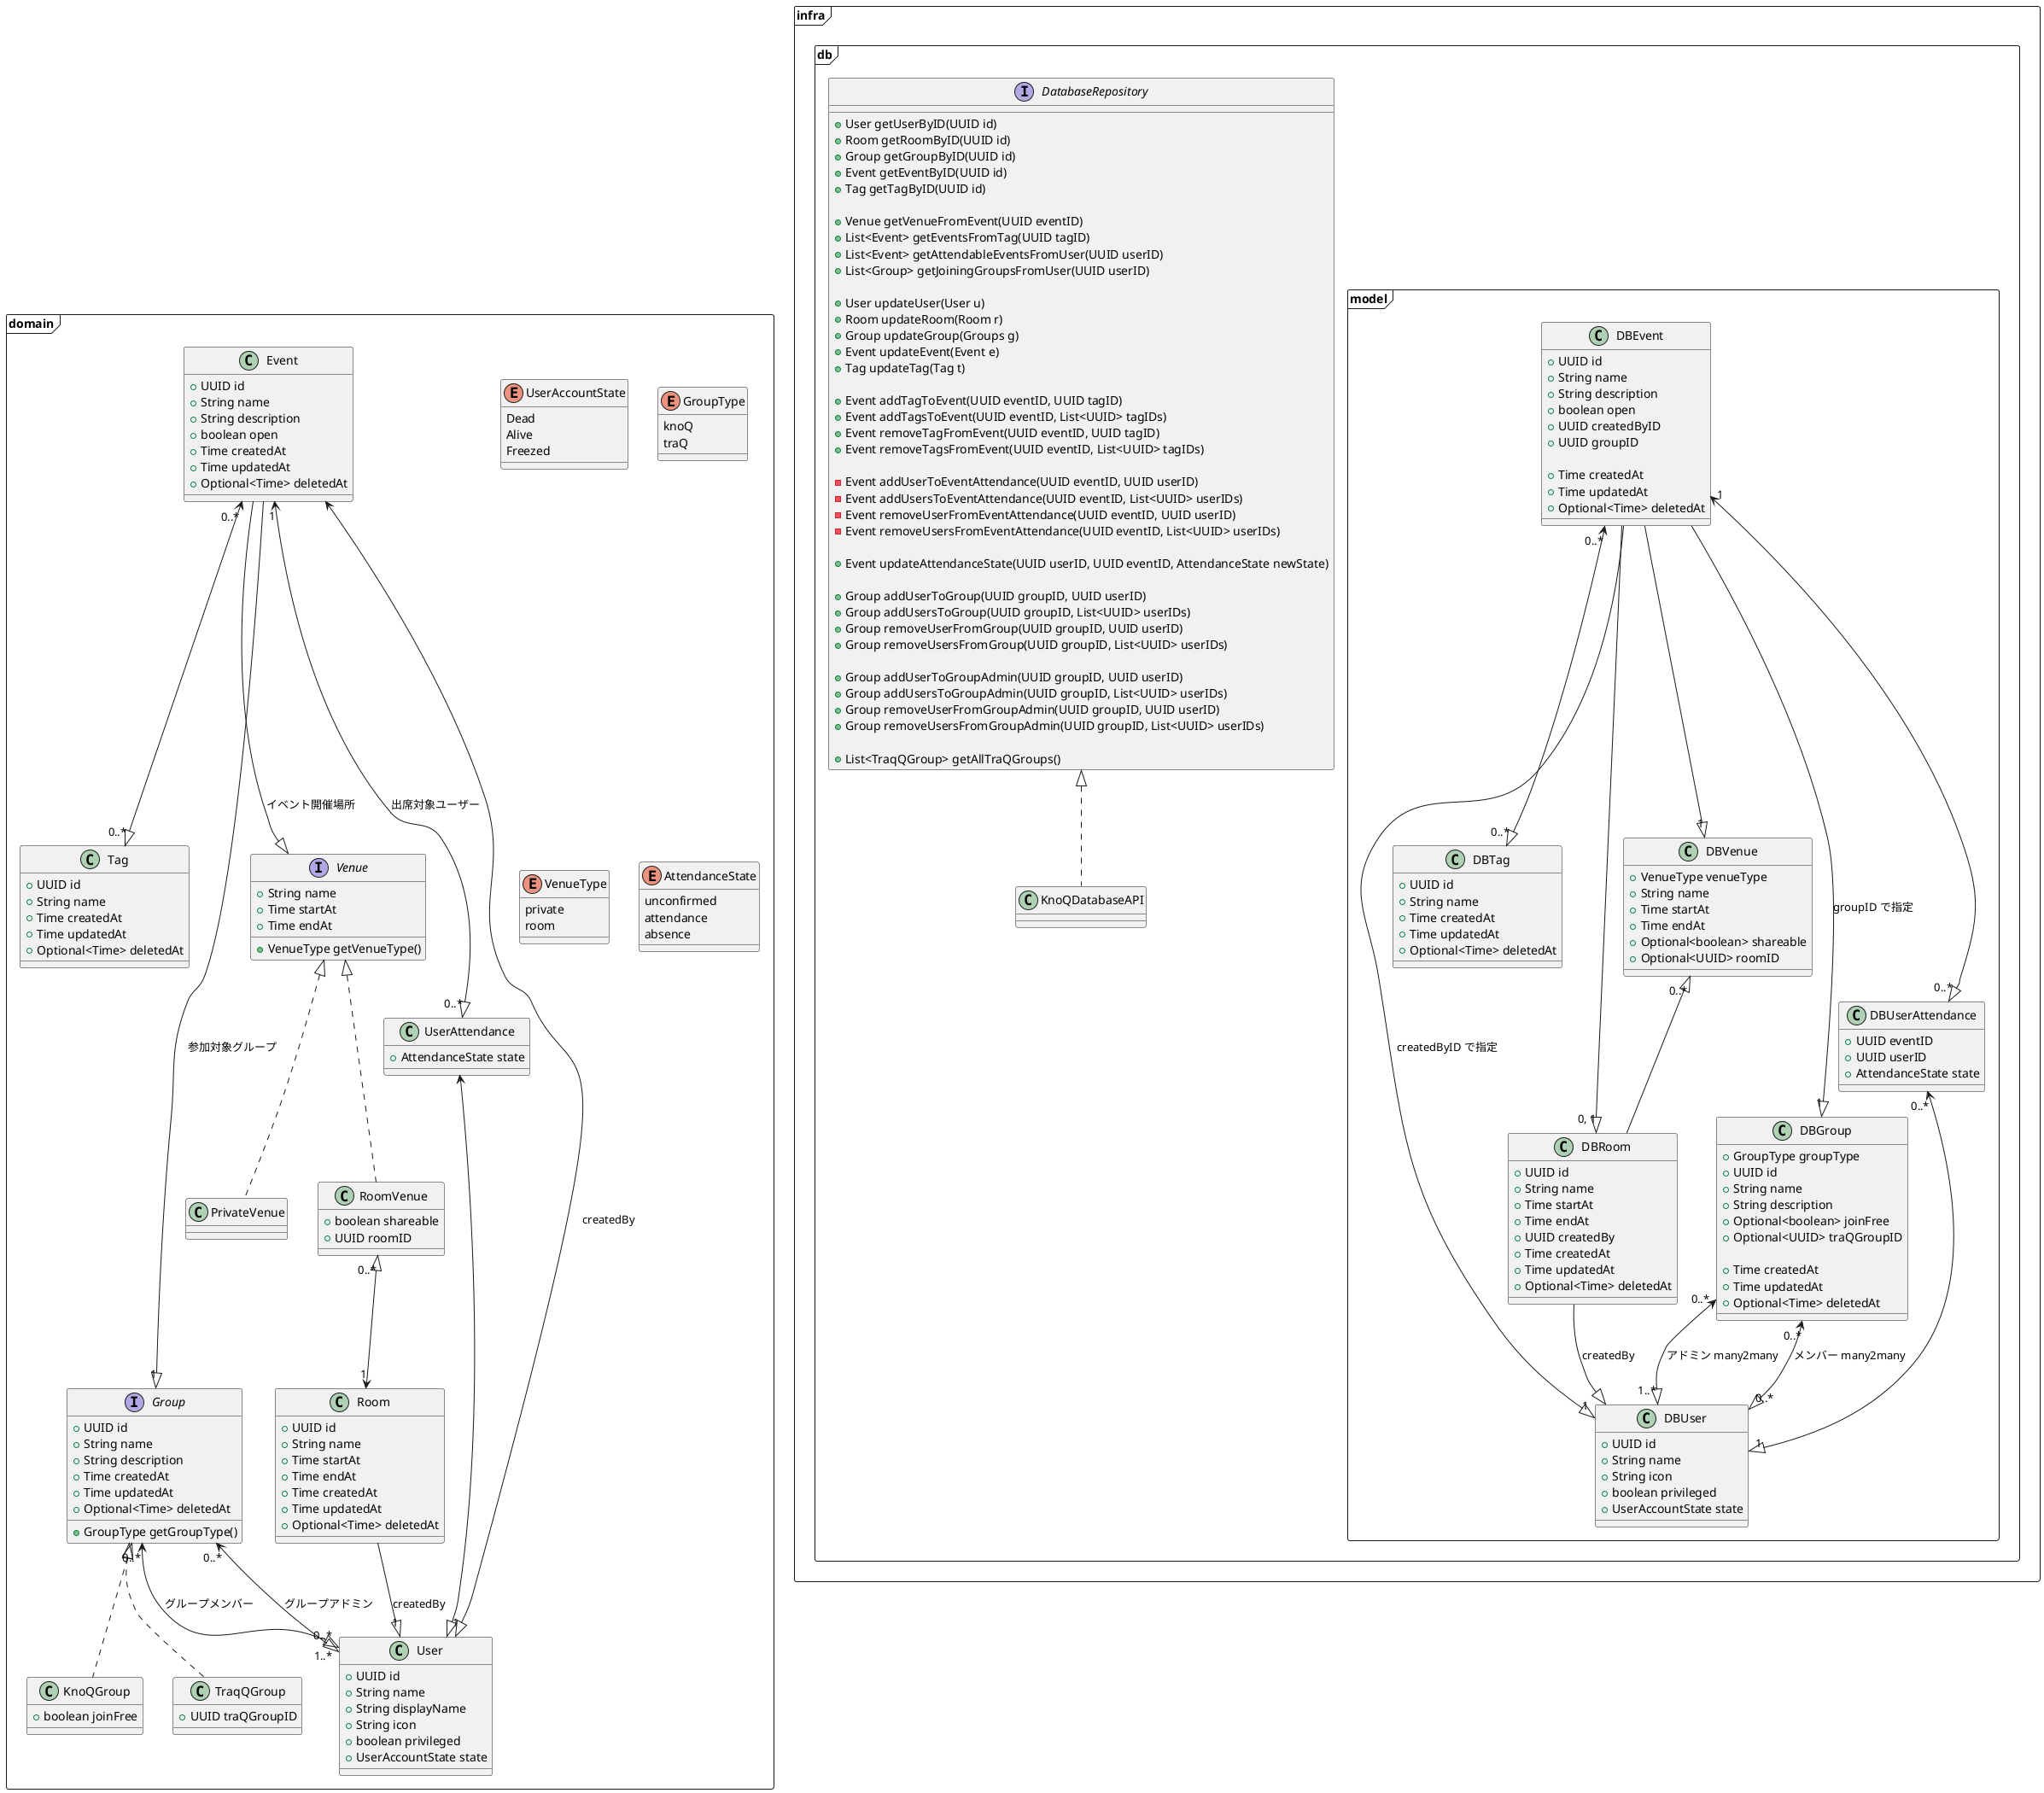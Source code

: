 @startuml backend

package domain <<Frame>> {
    enum UserAccountState {
        Dead
        Alive
        Freezed
    }

    class User {
        + UUID id
        + String name
        + String displayName
        + String icon
        + boolean privileged
        + UserAccountState state
    }

    class Tag {
        + UUID id
        + String name
        + Time createdAt
        + Time updatedAt
        + Optional<Time> deletedAt
    }

    class Room {
        + UUID id
        + String name
        + Time startAt
        + Time endAt
        + Time createdAt
        + Time updatedAt
        + Optional<Time> deletedAt
    }

    class Event {
        + UUID id
        + String name
        + String description
        ' グループ外の人でも参加できる
        + boolean open
        + Time createdAt
        + Time updatedAt
        + Optional<Time> deletedAt
    }

    enum GroupType {
        knoQ
        traQ
    }

    interface Group {
        + UUID id
        + String name
        + String description
        + Time createdAt
        + Time updatedAt
        + Optional<Time> deletedAt

        + GroupType getGroupType()
    }

    class KnoQGroup implements Group {
        + boolean joinFree
    }

    class TraqQGroup implements Group {
        + UUID traQGroupID
    }

    enum VenueType {
        private
        room
    }

    ' id はいらない．
    ' Venue 単体で指定することは想定していない (イベントありき)
    interface Venue {
        + String name
        + Time startAt
        + Time endAt

        + VenueType getVenueType()
    }

    ' Discord や Zoom など
    class PrivateVenue implements Venue {}

    ' Room
    class RoomVenue implements Venue {
        + boolean shareable
        + UUID roomID
    }

' ここから内部クラス
    ' class EventTag {
    '     + boolean locked
    ' }

    enum AttendanceState {
        unconfirmed
        attendance
        absence
    }

    class UserAttendance {
        + AttendanceState state
    }
}

Event --|> "1" Group : 参加対象グループ

' Event <--|> "0..*" EventTag
' EventTag <--|> "1" Tag

Event "0..*" <--|> "0..*" Tag

Event --|> Venue : イベント開催場所

Event <--|> "1" User : createdBy

' Event.参加対象グループ のメンバーと同じであるべき
Event "1" <--|> "0..*" UserAttendance : 出席対象ユーザー

UserAttendance <--|> User

RoomVenue "0..*" <|--> "1" Room

Room --|> "1" User : createdBy

Group "0..*" <--|> "0..*" User : グループメンバー
Group "0..*" <--|> "1..*" User : グループアドミン

package infra <<Frame>> {

package db <<Frame>> {

    interface DatabaseRepository {
        + User getUserByID(UUID id)
        + Room getRoomByID(UUID id)
        + Group getGroupByID(UUID id)
        + Event getEventByID(UUID id)
        + Tag getTagByID(UUID id)

        + Venue getVenueFromEvent(UUID eventID)
        + List<Event> getEventsFromTag(UUID tagID)
        + List<Event> getAttendableEventsFromUser(UUID userID)
        + List<Group> getJoiningGroupsFromUser(UUID userID)

        + User updateUser(User u)
        + Room updateRoom(Room r)
        + Group updateGroup(Groups g)
        + Event updateEvent(Event e)
        + Tag updateTag(Tag t)

        ' EventTag
        + Event addTagToEvent(UUID eventID, UUID tagID)
        + Event addTagsToEvent(UUID eventID, List<UUID> tagIDs)
        + Event removeTagFromEvent(UUID eventID, UUID tagID)
        + Event removeTagsFromEvent(UUID eventID, List<UUID> tagIDs)

        ' イベント作成時， 更新時， グループメンバー変更時等にのみ呼ばれるべき．
        ' これを web API で直接動かせはしない
        ' EventAttendance 作成時は unconfirmed
        - Event addUserToEventAttendance(UUID eventID, UUID userID)
        - Event addUsersToEventAttendance(UUID eventID, List<UUID> userIDs)
        - Event removeUserFromEventAttendance(UUID eventID, UUID userID)
        - Event removeUsersFromEventAttendance(UUID eventID, List<UUID> userIDs)

        + Event updateAttendanceState(UUID userID, UUID eventID, AttendanceState newState)

        ' knoQ オリジナルのグループに対してのみ
        + Group addUserToGroup(UUID groupID, UUID userID)
        + Group addUsersToGroup(UUID groupID, List<UUID> userIDs)
        + Group removeUserFromGroup(UUID groupID, UUID userID)
        + Group removeUsersFromGroup(UUID groupID, List<UUID> userIDs)

        + Group addUserToGroupAdmin(UUID groupID, UUID userID)
        + Group addUsersToGroupAdmin(UUID groupID, List<UUID> userIDs)
        + Group removeUserFromGroupAdmin(UUID groupID, UUID userID)
        + Group removeUsersFromGroupAdmin(UUID groupID, List<UUID> userIDs)

        + List<TraqQGroup> getAllTraQGroups()
    }

    class KnoQDatabaseAPI implements DatabaseRepository {
    }

package model <<Frame>> {
    class DBUser {
        + UUID id
        + String name
        + String icon
        + boolean privileged
        + UserAccountState state
    }

    class DBTag {
        + UUID id
        + String name
        + Time createdAt
        + Time updatedAt
        + Optional<Time> deletedAt
    }

    class DBRoom {
        + UUID id
        + String name
        + Time startAt
        + Time endAt
        + UUID createdBy
        + Time createdAt
        + Time updatedAt
        + Optional<Time> deletedAt
    }

    class DBGroup {
        + GroupType groupType
        + UUID id
        + String name
        + String description
        ' groupType が knoQ のときのみ値がある
        + Optional<boolean> joinFree
        ' groupType が traQ のときのみ値がある
        + Optional<UUID> traQGroupID

        + Time createdAt
        + Time updatedAt
        + Optional<Time> deletedAt
    }

    ' Event with Venue
    class DBEvent {
        + UUID id
        + String name
        + String description
        + boolean open
        + UUID createdByID
        + UUID groupID

        + Time createdAt
        + Time updatedAt
        + Optional<Time> deletedAt
    }

    class DBVenue {
        + VenueType venueType
        + String name
        + Time startAt
        + Time endAt
        + Optional<boolean> shareable
        + Optional<UUID> roomID
    }

    ' class DBEventTag {
    '     + UUID eventID
    '     + UUID tagID
    '     + boolean locked
    ' }

    class DBUserAttendance {
        + UUID eventID
        + UUID userID
        + AttendanceState state
    }
}

}

}

DBRoom --|> DBUser : createdBy

' ある種の many to many．
' 出欠状態 (AttendanceState) を保持する必要があるため gorm の many2many は使用できない
DBUserAttendance "0..*" <--|> "1" DBUser
DBEvent "1" <--|> "0..*" DBUserAttendance

' DBEventTag "0..*" <--|> "1" DBTag
' DBEvent <--|> "0..*" DBEventTag

DBEvent "0..*" <--|> "0..*" DBTag

' venueType が room の場合のみ 1
DBEvent --|> "0, 1" DBRoom

DBEvent --|> "1" DBUser : createdByID で指定

DBEvent --|> "1" DBGroup : groupID で指定

DBEvent --|> "1" DBVenue

' このDBVenue の venueType は room でないといけない
DBVenue "0..*" <|-- DBRoom

' 定期的に traQ の api を叩いてこれを更新する必要がある
DBGroup "0..*" <--|> "0..*" DBUser : メンバー many2many
DBGroup "0..*" <--|> "1..*" DBUser : アドミン many2many



@enduml